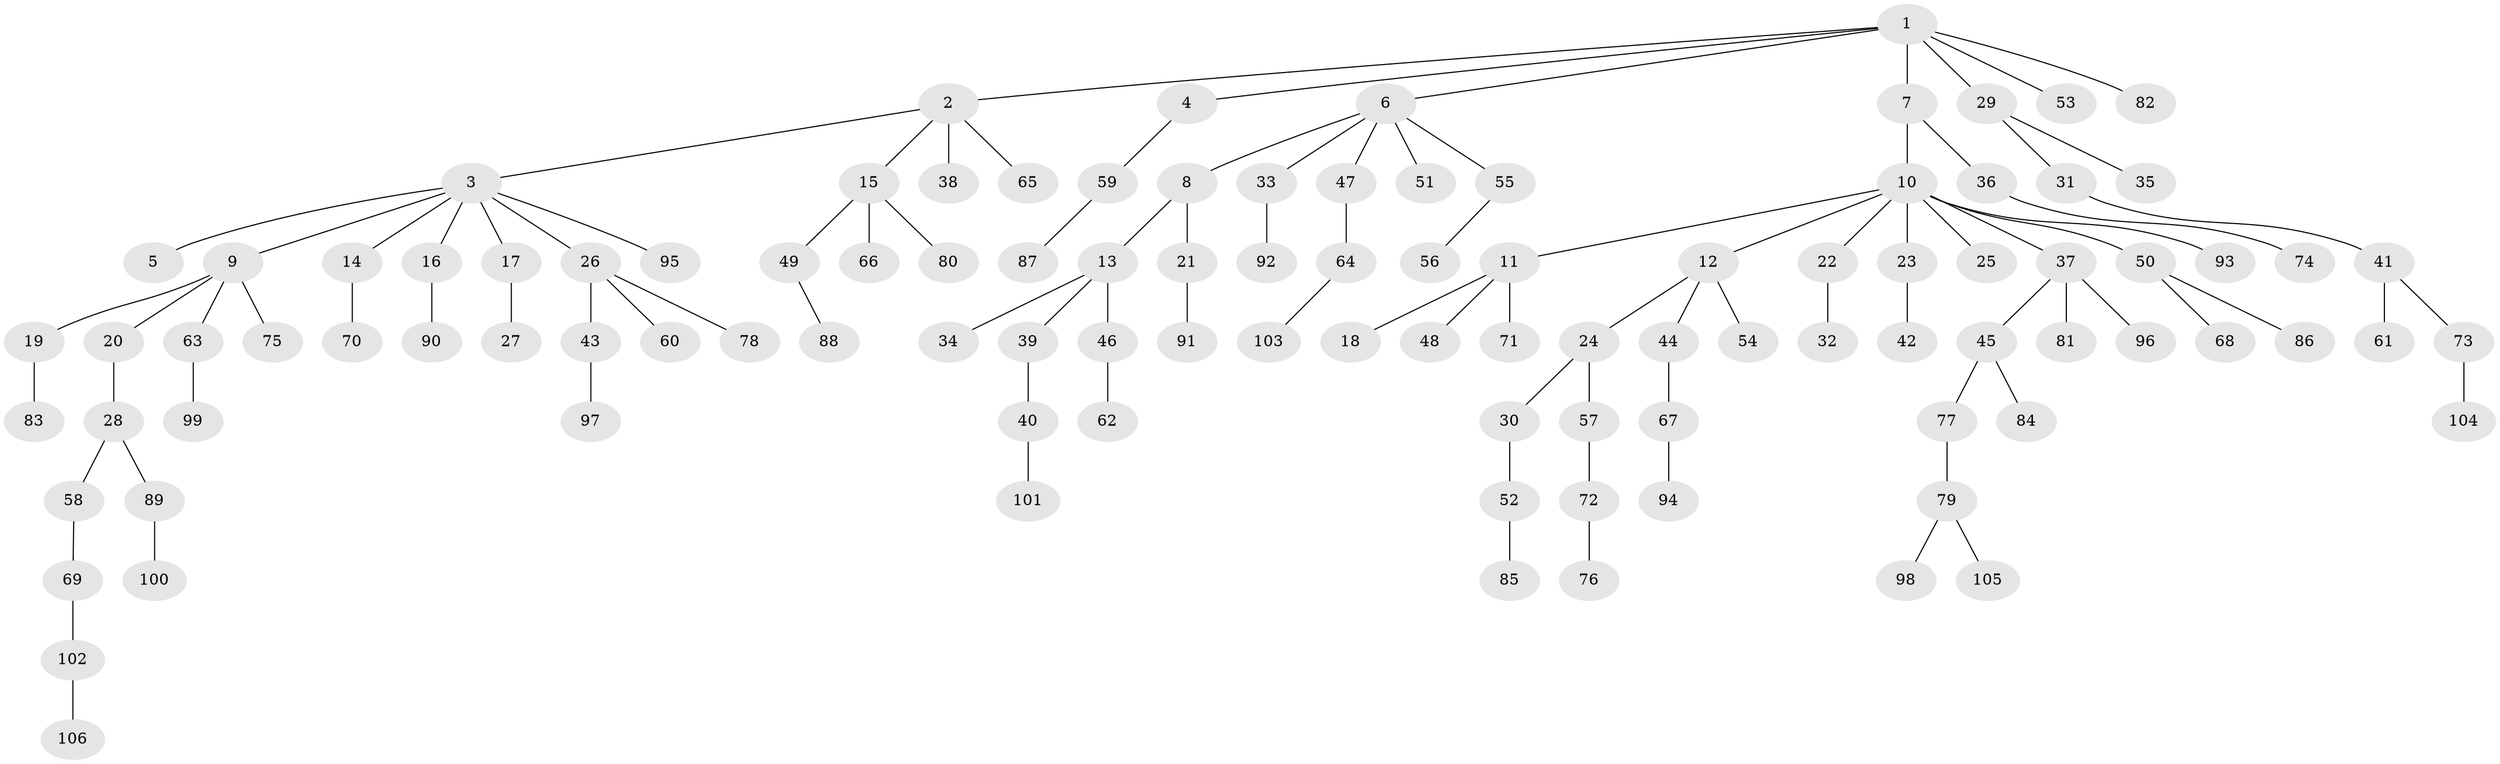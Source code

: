 // Generated by graph-tools (version 1.1) at 2025/53/03/09/25 04:53:01]
// undirected, 106 vertices, 105 edges
graph export_dot {
graph [start="1"]
  node [color=gray90,style=filled];
  1;
  2;
  3;
  4;
  5;
  6;
  7;
  8;
  9;
  10;
  11;
  12;
  13;
  14;
  15;
  16;
  17;
  18;
  19;
  20;
  21;
  22;
  23;
  24;
  25;
  26;
  27;
  28;
  29;
  30;
  31;
  32;
  33;
  34;
  35;
  36;
  37;
  38;
  39;
  40;
  41;
  42;
  43;
  44;
  45;
  46;
  47;
  48;
  49;
  50;
  51;
  52;
  53;
  54;
  55;
  56;
  57;
  58;
  59;
  60;
  61;
  62;
  63;
  64;
  65;
  66;
  67;
  68;
  69;
  70;
  71;
  72;
  73;
  74;
  75;
  76;
  77;
  78;
  79;
  80;
  81;
  82;
  83;
  84;
  85;
  86;
  87;
  88;
  89;
  90;
  91;
  92;
  93;
  94;
  95;
  96;
  97;
  98;
  99;
  100;
  101;
  102;
  103;
  104;
  105;
  106;
  1 -- 2;
  1 -- 4;
  1 -- 6;
  1 -- 7;
  1 -- 29;
  1 -- 53;
  1 -- 82;
  2 -- 3;
  2 -- 15;
  2 -- 38;
  2 -- 65;
  3 -- 5;
  3 -- 9;
  3 -- 14;
  3 -- 16;
  3 -- 17;
  3 -- 26;
  3 -- 95;
  4 -- 59;
  6 -- 8;
  6 -- 33;
  6 -- 47;
  6 -- 51;
  6 -- 55;
  7 -- 10;
  7 -- 36;
  8 -- 13;
  8 -- 21;
  9 -- 19;
  9 -- 20;
  9 -- 63;
  9 -- 75;
  10 -- 11;
  10 -- 12;
  10 -- 22;
  10 -- 23;
  10 -- 25;
  10 -- 37;
  10 -- 50;
  10 -- 93;
  11 -- 18;
  11 -- 48;
  11 -- 71;
  12 -- 24;
  12 -- 44;
  12 -- 54;
  13 -- 34;
  13 -- 39;
  13 -- 46;
  14 -- 70;
  15 -- 49;
  15 -- 66;
  15 -- 80;
  16 -- 90;
  17 -- 27;
  19 -- 83;
  20 -- 28;
  21 -- 91;
  22 -- 32;
  23 -- 42;
  24 -- 30;
  24 -- 57;
  26 -- 43;
  26 -- 60;
  26 -- 78;
  28 -- 58;
  28 -- 89;
  29 -- 31;
  29 -- 35;
  30 -- 52;
  31 -- 41;
  33 -- 92;
  36 -- 74;
  37 -- 45;
  37 -- 81;
  37 -- 96;
  39 -- 40;
  40 -- 101;
  41 -- 61;
  41 -- 73;
  43 -- 97;
  44 -- 67;
  45 -- 77;
  45 -- 84;
  46 -- 62;
  47 -- 64;
  49 -- 88;
  50 -- 68;
  50 -- 86;
  52 -- 85;
  55 -- 56;
  57 -- 72;
  58 -- 69;
  59 -- 87;
  63 -- 99;
  64 -- 103;
  67 -- 94;
  69 -- 102;
  72 -- 76;
  73 -- 104;
  77 -- 79;
  79 -- 98;
  79 -- 105;
  89 -- 100;
  102 -- 106;
}
